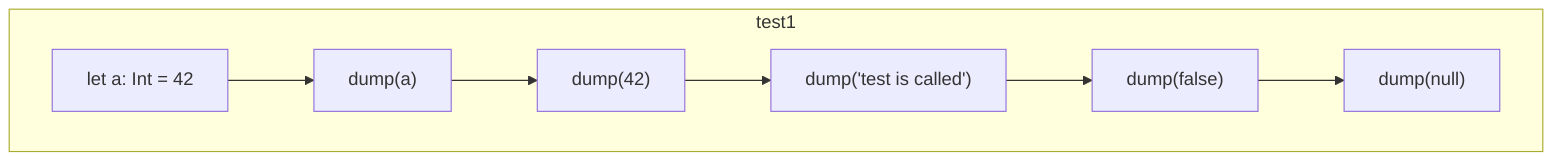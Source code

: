 graph TD
subgraph test1
    test1_68["let a: Int = 42"]
    test1_69["dump(a)"]
    test1_70["dump(42)"]
    test1_71["dump('test is called')"]
    test1_72["dump(false)"]
    test1_73["dump(null)"]:::exitNode
    test1_68 --> test1_69
    test1_69 --> test1_70
    test1_70 --> test1_71
    test1_71 --> test1_72
    test1_72 --> test1_73
end